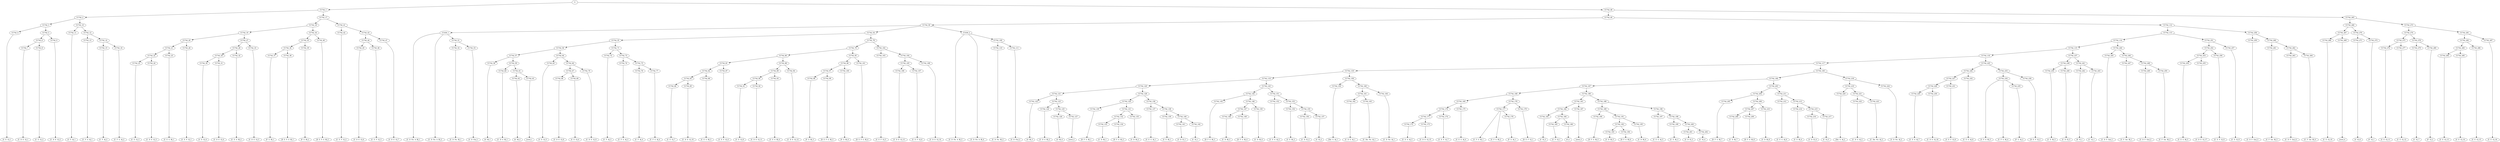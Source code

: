 digraph sample{
"S" -> "CC742_1";
"CC742_1" -> "CC742_2";
"CC742_2" -> "CC742_3";
"CC742_3" -> "CC742_4";
"CC742_4" -> "[C  E  G]_1";
"CC742_3" -> "CC742_5";
"CC742_5" -> "CC742_6";
"CC742_6" -> "CC742_7";
"CC742_7" -> "[C  D  E  G]_1";
"CC742_6" -> "CC742_8";
"CC742_8" -> "[C  E  G]_2";
"CC742_5" -> "CC742_9";
"CC742_9" -> "[C  D  E  G]_2";
"CC742_2" -> "CC742_10";
"CC742_10" -> "CC742_11";
"CC742_11" -> "[C  F  A]_1";
"CC742_10" -> "CC742_12";
"CC742_12" -> "CC742_13";
"CC742_13" -> "[C  F  G  A]_1";
"CC742_12" -> "CC742_14";
"CC742_14" -> "CC742_15";
"CC742_15" -> "[C  F  A]_2";
"CC742_14" -> "CC742_16";
"CC742_16" -> "[C  F  G  A]_2";
"CC742_1" -> "CC742_17";
"CC742_17" -> "CC742_18";
"CC742_18" -> "CC742_19";
"CC742_19" -> "CC742_20";
"CC742_20" -> "CC742_21";
"CC742_21" -> "CC742_22";
"CC742_22" -> "CC742_23";
"CC742_23" -> "[C  E  G]_3";
"CC742_22" -> "CC742_24";
"CC742_24" -> "[C  D  E  G]_3";
"CC742_21" -> "CC742_25";
"CC742_25" -> "[C  E  G  B]_1";
"CC742_20" -> "CC742_26";
"CC742_26" -> "[C  E  F  G]_1";
"CC742_19" -> "CC742_27";
"CC742_27" -> "CC742_28";
"CC742_28" -> "CC742_29";
"CC742_29" -> "CC742_30";
"CC742_30" -> "[C  E  G]_4";
"CC742_29" -> "CC742_31";
"CC742_31" -> "[C  D  E  G]_4";
"CC742_28" -> "CC742_32";
"CC742_32" -> "[C  E  G  B]_2";
"CC742_27" -> "CC742_33";
"CC742_33" -> "[C  D  E  G]_5";
"CC742_18" -> "CC742_34";
"CC742_34" -> "CC742_35";
"CC742_35" -> "CC742_36";
"CC742_36" -> "CC742_37";
"CC742_37" -> "[F  G  B]_1";
"CC742_36" -> "CC742_38";
"CC742_38" -> "[D  E  F  G  B]_1";
"CC742_35" -> "CC742_39";
"CC742_39" -> "[F  G  B]_2";
"CC742_34" -> "CC742_40";
"CC742_40" -> "[D  E  F  G  B]_2";
"CC742_17" -> "CC742_41";
"CC742_41" -> "CC742_42";
"CC742_42" -> "[C  E  F  G]_2";
"CC742_41" -> "CC742_43";
"CC742_43" -> "CC742_44";
"CC742_44" -> "CC742_45";
"CC742_45" -> "[C  D  E  G]_6";
"CC742_44" -> "CC742_46";
"CC742_46" -> "[C  E  F  G]_3";
"CC742_43" -> "CC742_47";
"CC742_47" -> "[C  D  E  G]_7";
"S" -> "CC742_48";
"CC742_48" -> "CC742_49";
"CC742_49" -> "CC742_50";
"CC742_50" -> "CC436_1";
"CC436_1" -> "[C  D  Fis  A  B]_1";
"CC436_1" -> "[C  D  Fis  A  B]_2";
"CC436_1" -> "CC742_51";
"CC742_51" -> "CC742_52";
"CC742_52" -> "[C  D  Fis  B]_1";
"CC742_51" -> "CC742_53";
"CC742_53" -> "[C  D  Fis]_1";
"CC742_50" -> "CC742_54";
"CC742_54" -> "CC742_55";
"CC742_55" -> "CC742_56";
"CC742_56" -> "CC742_57";
"CC742_57" -> "CC742_58";
"CC742_58" -> "[G  B]_1";
"CC742_57" -> "CC742_59";
"CC742_59" -> "CC742_60";
"CC742_60" -> "[C  D  G  B]_1";
"CC742_59" -> "CC742_61";
"CC742_61" -> "CC742_62";
"CC742_62" -> "[G  B]_2";
"CC742_61" -> "CC742_63";
"CC742_63" -> "[rest]_1";
"CC742_56" -> "CC742_64";
"CC742_64" -> "CC742_65";
"CC742_65" -> "[C  E  G]_5";
"CC742_64" -> "CC742_66";
"CC742_66" -> "CC742_67";
"CC742_67" -> "CC742_68";
"CC742_68" -> "[C  D  E  G]_8";
"CC742_67" -> "CC742_69";
"CC742_69" -> "[C  E  G]_6";
"CC742_66" -> "CC742_70";
"CC742_70" -> "[C  D  E  G]_9";
"CC742_55" -> "CC742_71";
"CC742_71" -> "CC742_72";
"CC742_72" -> "[C  F  A]_3";
"CC742_71" -> "CC742_73";
"CC742_73" -> "CC742_74";
"CC742_74" -> "[C  F  G  A]_3";
"CC742_73" -> "CC742_75";
"CC742_75" -> "CC742_76";
"CC742_76" -> "[C  F  A]_4";
"CC742_75" -> "CC742_77";
"CC742_77" -> "[C  F  G  A]_4";
"CC742_54" -> "CC742_78";
"CC742_78" -> "CC742_79";
"CC742_79" -> "CC742_80";
"CC742_80" -> "CC742_81";
"CC742_81" -> "CC742_82";
"CC742_82" -> "CC742_83";
"CC742_83" -> "CC742_84";
"CC742_84" -> "[C  E  G]_7";
"CC742_83" -> "CC742_85";
"CC742_85" -> "[C  D  E  G]_10";
"CC742_82" -> "CC742_86";
"CC742_86" -> "[C  E  G  B]_3";
"CC742_81" -> "CC742_87";
"CC742_87" -> "[C  E  F  G]_4";
"CC742_80" -> "CC742_88";
"CC742_88" -> "CC742_89";
"CC742_89" -> "CC742_90";
"CC742_90" -> "CC742_91";
"CC742_91" -> "[C  E  G]_8";
"CC742_90" -> "CC742_92";
"CC742_92" -> "[C  D  E  G]_11";
"CC742_89" -> "CC742_93";
"CC742_93" -> "[C  E  G  B]_4";
"CC742_88" -> "CC742_94";
"CC742_94" -> "[C  D  E  G]_12";
"CC742_79" -> "CC742_95";
"CC742_95" -> "CC742_96";
"CC742_96" -> "CC742_97";
"CC742_97" -> "CC742_98";
"CC742_98" -> "[F  G  B]_3";
"CC742_97" -> "CC742_99";
"CC742_99" -> "[D  E  F  G  B]_3";
"CC742_96" -> "CC742_100";
"CC742_100" -> "[F  G  B]_4";
"CC742_95" -> "CC742_101";
"CC742_101" -> "[D  E  F  G  B]_4";
"CC742_78" -> "CC742_102";
"CC742_102" -> "CC742_103";
"CC742_103" -> "[C  E  F  G]_5";
"CC742_102" -> "CC742_104";
"CC742_104" -> "CC742_105";
"CC742_105" -> "CC742_106";
"CC742_106" -> "[C  D  E  G]_13";
"CC742_105" -> "CC742_107";
"CC742_107" -> "[C  E  F  G]_6";
"CC742_104" -> "CC742_108";
"CC742_108" -> "[C  D  E  G]_14";
"CC742_50" -> "CC436_2";
"CC436_2" -> "[C  D  Fis  A  B]_3";
"CC436_2" -> "[C  D  Fis  A  B]_4";
"CC436_2" -> "CC742_109";
"CC742_109" -> "CC742_110";
"CC742_110" -> "[C  D  Fis  B]_2";
"CC742_109" -> "CC742_111";
"CC742_111" -> "[C  D  Fis]_2";
"CC742_49" -> "CC742_112";
"CC742_112" -> "CC742_113";
"CC742_113" -> "CC742_114";
"CC742_114" -> "CC742_115";
"CC742_115" -> "CC742_116";
"CC742_116" -> "CC742_117";
"CC742_117" -> "CC742_118";
"CC742_118" -> "CC742_119";
"CC742_119" -> "CC742_120";
"CC742_120" -> "CC742_121";
"CC742_121" -> "CC742_122";
"CC742_122" -> "[G  B]_3";
"CC742_121" -> "CC742_123";
"CC742_123" -> "CC742_124";
"CC742_124" -> "[C  D  G  B]_2";
"CC742_123" -> "CC742_125";
"CC742_125" -> "CC742_126";
"CC742_126" -> "[G  B]_4";
"CC742_125" -> "CC742_127";
"CC742_127" -> "[rest]_2";
"CC742_120" -> "CC742_128";
"CC742_128" -> "CC742_129";
"CC742_129" -> "CC742_130";
"CC742_130" -> "[D  F  G  B]_1";
"CC742_129" -> "CC742_131";
"CC742_131" -> "CC742_132";
"CC742_132" -> "CC742_133";
"CC742_133" -> "[C  D  B]_1";
"CC742_132" -> "CC742_134";
"CC742_134" -> "[D  F  G  B]_2";
"CC742_131" -> "CC742_135";
"CC742_135" -> "[C  D  B]_2";
"CC742_128" -> "CC742_136";
"CC742_136" -> "CC742_137";
"CC742_137" -> "[C  E  G  A]_1";
"CC742_136" -> "CC742_138";
"CC742_138" -> "CC742_139";
"CC742_139" -> "[C  E  B]_1";
"CC742_138" -> "CC742_140";
"CC742_140" -> "CC742_141";
"CC742_141" -> "[C  D  E]_1";
"CC742_140" -> "CC742_142";
"CC742_142" -> "[C  E]_1";
"CC742_119" -> "CC742_143";
"CC742_143" -> "CC742_144";
"CC742_144" -> "CC742_145";
"CC742_145" -> "[D  F  G  B]_3";
"CC742_144" -> "CC742_146";
"CC742_146" -> "CC742_147";
"CC742_147" -> "CC742_148";
"CC742_148" -> "[C  D  B]_3";
"CC742_147" -> "CC742_149";
"CC742_149" -> "[D  F  G  B]_4";
"CC742_146" -> "CC742_150";
"CC742_150" -> "[C  D  B]_4";
"CC742_143" -> "CC742_151";
"CC742_151" -> "CC742_152";
"CC742_152" -> "[C  E  G  A]_2";
"CC742_151" -> "CC742_153";
"CC742_153" -> "CC742_154";
"CC742_154" -> "[C  E  B]_2";
"CC742_153" -> "CC742_155";
"CC742_155" -> "CC742_156";
"CC742_156" -> "[C  D  E]_2";
"CC742_155" -> "CC742_157";
"CC742_157" -> "[C  E]_2";
"CC742_118" -> "CC742_158";
"CC742_158" -> "CC742_159";
"CC742_159" -> "[Dis  G  A]_1";
"CC742_158" -> "CC742_160";
"CC742_160" -> "CC742_161";
"CC742_161" -> "CC742_162";
"CC742_162" -> "[C  D  G  A]_1";
"CC742_161" -> "CC742_163";
"CC742_163" -> "[C  Dis  Fis  A]_1";
"CC742_160" -> "CC742_164";
"CC742_164" -> "[C  D  Fis  A]_1";
"CC742_117" -> "CC742_165";
"CC742_165" -> "CC742_166";
"CC742_166" -> "CC742_167";
"CC742_167" -> "CC742_168";
"CC742_168" -> "CC742_169";
"CC742_169" -> "CC742_170";
"CC742_170" -> "CC742_171";
"CC742_171" -> "CC742_172";
"CC742_172" -> "[C  E  G  A]_3";
"CC742_171" -> "CC742_173";
"CC742_173" -> "[C  D  E  G]_15";
"CC742_170" -> "CC742_174";
"CC742_174" -> "[C  E  F  G]_7";
"CC742_169" -> "CC742_175";
"CC742_175" -> "[C  E  G  A]_4";
"CC742_168" -> "CC742_176";
"CC742_176" -> "CC742_177";
"CC742_177" -> "[C  F  G  B]_1";
"CC742_177" -> "[C  F  G  B]_2";
"CC742_177" -> "CC742_178";
"CC742_178" -> "[F  G  A]_1";
"CC742_176" -> "CC742_179";
"CC742_179" -> "[D  E  F  G]_1";
"CC742_167" -> "CC742_180";
"CC742_180" -> "CC742_181";
"CC742_181" -> "CC742_182";
"CC742_182" -> "CC742_183";
"CC742_183" -> "[C  E]_3";
"CC742_182" -> "CC742_184";
"CC742_184" -> "CC742_185";
"CC742_185" -> "[C  F  G]_1";
"CC742_184" -> "CC742_186";
"CC742_186" -> "[C]_1";
"CC742_181" -> "CC742_187";
"CC742_187" -> "[rest]_3";
"CC742_180" -> "CC742_188";
"CC742_188" -> "CC742_189";
"CC742_189" -> "CC742_190";
"CC742_190" -> "[D  F  G  B]_5";
"CC742_189" -> "CC742_191";
"CC742_191" -> "CC742_192";
"CC742_192" -> "CC742_193";
"CC742_193" -> "[C  D  B]_5";
"CC742_192" -> "CC742_194";
"CC742_194" -> "[D  F  G  B]_6";
"CC742_191" -> "CC742_195";
"CC742_195" -> "[C  D  B]_6";
"CC742_188" -> "CC742_196";
"CC742_196" -> "CC742_197";
"CC742_197" -> "[C  E  G  A]_5";
"CC742_196" -> "CC742_198";
"CC742_198" -> "CC742_199";
"CC742_199" -> "[C  E  B]_3";
"CC742_198" -> "CC742_200";
"CC742_200" -> "CC742_201";
"CC742_201" -> "[C  D  E]_3";
"CC742_200" -> "CC742_202";
"CC742_202" -> "[C  E]_4";
"CC742_166" -> "CC742_203";
"CC742_203" -> "CC742_204";
"CC742_204" -> "CC742_205";
"CC742_205" -> "[D  F  G  B]_7";
"CC742_204" -> "CC742_206";
"CC742_206" -> "CC742_207";
"CC742_207" -> "CC742_208";
"CC742_208" -> "[C  D  B]_7";
"CC742_207" -> "CC742_209";
"CC742_209" -> "[D  F  G  B]_8";
"CC742_206" -> "CC742_210";
"CC742_210" -> "[C  D  B]_8";
"CC742_203" -> "CC742_211";
"CC742_211" -> "CC742_212";
"CC742_212" -> "[C  E  G  A]_6";
"CC742_211" -> "CC742_213";
"CC742_213" -> "CC742_214";
"CC742_214" -> "[C  E  B]_4";
"CC742_213" -> "CC742_215";
"CC742_215" -> "CC742_216";
"CC742_216" -> "[C  D  E]_4";
"CC742_215" -> "CC742_217";
"CC742_217" -> "[C  E]_5";
"CC742_165" -> "CC742_218";
"CC742_218" -> "CC742_219";
"CC742_219" -> "CC742_220";
"CC742_220" -> "[Dis  G  A]_2";
"CC742_219" -> "CC742_221";
"CC742_221" -> "CC742_222";
"CC742_222" -> "[C  D  G  A]_2";
"CC742_221" -> "CC742_223";
"CC742_223" -> "[C  Dis  Fis  A]_2";
"CC742_218" -> "CC742_224";
"CC742_224" -> "[C  D  Fis  A]_2";
"CC742_116" -> "CC742_225";
"CC742_225" -> "CC742_226";
"CC742_226" -> "CC742_227";
"CC742_227" -> "CC742_228";
"CC742_228" -> "CC742_229";
"CC742_229" -> "[C  E  G  A]_7";
"CC742_228" -> "CC742_230";
"CC742_230" -> "[C  D  E  G]_16";
"CC742_227" -> "CC742_231";
"CC742_231" -> "[C  E  F  G]_8";
"CC742_226" -> "CC742_232";
"CC742_232" -> "[C  E  G  A]_8";
"CC742_225" -> "CC742_233";
"CC742_233" -> "CC742_234";
"CC742_234" -> "[C  F  G  B]_3";
"CC742_234" -> "[C  F  G  B]_4";
"CC742_234" -> "CC742_235";
"CC742_235" -> "[F  G  A]_2";
"CC742_233" -> "CC742_236";
"CC742_236" -> "[D  E  F  G]_2";
"CC742_115" -> "CC742_237";
"CC742_237" -> "CC742_238";
"CC742_238" -> "CC742_239";
"CC742_239" -> "[C  E  B]_5";
"CC742_238" -> "CC742_240";
"CC742_240" -> "[C  D  E]_5";
"CC742_237" -> "CC742_241";
"CC742_241" -> "CC742_242";
"CC742_242" -> "[E  F]_1";
"CC742_241" -> "CC742_243";
"CC742_243" -> "[C  G]_1";
"CC742_114" -> "CC742_244";
"CC742_244" -> "CC742_245";
"CC742_245" -> "[C  D  F  Gis]_1";
"CC742_244" -> "CC742_246";
"CC742_246" -> "CC742_247";
"CC742_247" -> "[C  F  Gis  B]_1";
"CC742_246" -> "CC742_248";
"CC742_248" -> "CC742_249";
"CC742_249" -> "[C  D  F  Gis]_2";
"CC742_248" -> "CC742_250";
"CC742_250" -> "[C  F  Gis  B]_2";
"CC742_113" -> "CC742_251";
"CC742_251" -> "CC742_252";
"CC742_252" -> "CC742_253";
"CC742_253" -> "CC742_254";
"CC742_254" -> "[C  E  G  B]_5";
"CC742_253" -> "CC742_255";
"CC742_255" -> "[C  D  E  G]_17";
"CC742_252" -> "CC742_256";
"CC742_256" -> "[C  E  F  G]_9";
"CC742_251" -> "CC742_257";
"CC742_257" -> "[C  E  G]_9";
"CC742_112" -> "CC742_258";
"CC742_258" -> "CC742_259";
"CC742_259" -> "[C  D  F  Gis]_3";
"CC742_258" -> "CC742_260";
"CC742_260" -> "CC742_261";
"CC742_261" -> "[C  F  Gis  B]_3";
"CC742_260" -> "CC742_262";
"CC742_262" -> "CC742_263";
"CC742_263" -> "[C  D  F  Gis]_4";
"CC742_262" -> "CC742_264";
"CC742_264" -> "[C  F  Gis  B]_4";
"CC742_48" -> "CC742_265";
"CC742_265" -> "CC742_266";
"CC742_266" -> "CC742_267";
"CC742_267" -> "CC742_268";
"CC742_268" -> "[C  E  G]_10";
"CC742_267" -> "CC742_269";
"CC742_269" -> "[rest]_4";
"CC742_266" -> "CC742_270";
"CC742_270" -> "CC742_271";
"CC742_271" -> "[C  E]_6";
"CC742_270" -> "CC742_272";
"CC742_272" -> "[F  G]_1";
"CC742_265" -> "CC742_273";
"CC742_273" -> "CC742_274";
"CC742_274" -> "CC742_275";
"CC742_275" -> "CC742_276";
"CC742_276" -> "[C  E  G]_11";
"CC742_275" -> "CC742_277";
"CC742_277" -> "[C  E  G]_12";
"CC742_274" -> "CC742_278";
"CC742_278" -> "CC742_279";
"CC742_279" -> "[C  E]_7";
"CC742_278" -> "CC742_280";
"CC742_280" -> "[F  G]_2";
"CC742_273" -> "CC742_281";
"CC742_281" -> "CC742_282";
"CC742_282" -> "CC742_283";
"CC742_283" -> "CC742_284";
"CC742_284" -> "[C  E  G]_13";
"CC742_283" -> "CC742_285";
"CC742_285" -> "[C  E  G]_14";
"CC742_282" -> "CC742_286";
"CC742_286" -> "[C  E  G]_15";
"CC742_281" -> "CC742_287";
"CC742_287" -> "[C  E  G]_16";

{rank = min; "S";}
{rank = same; "CC742_1"; "CC742_48";}
{rank = same; "CC742_2"; "CC742_17"; "CC742_49"; "CC742_265";}
{rank = same; "CC742_3"; "CC742_10"; "CC742_18"; "CC742_41"; "CC742_50"; "CC742_112"; "CC742_266"; "CC742_273";}
{rank = same; "CC742_4"; "CC742_5"; "CC742_11"; "CC742_12"; "CC742_19"; "CC742_34"; "CC742_42"; "CC742_43"; "CC436_1"; "CC742_54"; "CC436_2"; "CC742_113"; "CC742_258"; "CC742_267"; "CC742_270"; "CC742_274"; "CC742_281";}
{rank = same; "CC742_6"; "CC742_9"; "CC742_13"; "CC742_14"; "CC742_20"; "CC742_27"; "CC742_35"; "CC742_40"; "CC742_44"; "CC742_47"; "CC742_51"; "CC742_55"; "CC742_78"; "CC742_109"; "CC742_114"; "CC742_251"; "CC742_259"; "CC742_260"; "CC742_268"; "CC742_269"; "CC742_271"; "CC742_272"; "CC742_275"; "CC742_278"; "CC742_282"; "CC742_287";}
{rank = same; "CC742_7"; "CC742_8"; "CC742_15"; "CC742_16"; "CC742_21"; "CC742_26"; "CC742_28"; "CC742_33"; "CC742_36"; "CC742_39"; "CC742_45"; "CC742_46"; "CC742_52"; "CC742_53"; "CC742_56"; "CC742_71"; "CC742_79"; "CC742_102"; "CC742_110"; "CC742_111"; "CC742_115"; "CC742_244"; "CC742_252"; "CC742_257"; "CC742_261"; "CC742_262"; "CC742_276"; "CC742_277"; "CC742_279"; "CC742_280"; "CC742_283"; "CC742_286";}
{rank = same; "CC742_22"; "CC742_25"; "CC742_29"; "CC742_32"; "CC742_37"; "CC742_38"; "CC742_57"; "CC742_64"; "CC742_72"; "CC742_73"; "CC742_80"; "CC742_95"; "CC742_103"; "CC742_104"; "CC742_116"; "CC742_237"; "CC742_245"; "CC742_246"; "CC742_253"; "CC742_256"; "CC742_263"; "CC742_264"; "CC742_284"; "CC742_285";}
{rank = same; "CC742_23"; "CC742_24"; "CC742_30"; "CC742_31"; "CC742_58"; "CC742_59"; "CC742_65"; "CC742_66"; "CC742_74"; "CC742_75"; "CC742_81"; "CC742_88"; "CC742_96"; "CC742_101"; "CC742_105"; "CC742_108"; "CC742_117"; "CC742_225"; "CC742_238"; "CC742_241"; "CC742_247"; "CC742_248"; "CC742_254"; "CC742_255";}
{rank = same; "CC742_60"; "CC742_61"; "CC742_67"; "CC742_70"; "CC742_76"; "CC742_77"; "CC742_82"; "CC742_87"; "CC742_89"; "CC742_94"; "CC742_97"; "CC742_100"; "CC742_106"; "CC742_107"; "CC742_118"; "CC742_165"; "CC742_226"; "CC742_233"; "CC742_239"; "CC742_240"; "CC742_242"; "CC742_243"; "CC742_249"; "CC742_250";}
{rank = same; "CC742_62"; "CC742_63"; "CC742_68"; "CC742_69"; "CC742_83"; "CC742_86"; "CC742_90"; "CC742_93"; "CC742_98"; "CC742_99"; "CC742_119"; "CC742_158"; "CC742_166"; "CC742_218"; "CC742_227"; "CC742_232"; "CC742_234"; "CC742_236";}
{rank = same; "CC742_84"; "CC742_85"; "CC742_91"; "CC742_92"; "CC742_120"; "CC742_143"; "CC742_159"; "CC742_160"; "CC742_167"; "CC742_203"; "CC742_219"; "CC742_224"; "CC742_228"; "CC742_231"; "CC742_235";}
{rank = same; "CC742_121"; "CC742_128"; "CC742_144"; "CC742_151"; "CC742_161"; "CC742_164"; "CC742_168"; "CC742_180"; "CC742_204"; "CC742_211"; "CC742_220"; "CC742_221"; "CC742_229"; "CC742_230";}
{rank = same; "CC742_122"; "CC742_123"; "CC742_129"; "CC742_136"; "CC742_145"; "CC742_146"; "CC742_152"; "CC742_153"; "CC742_162"; "CC742_163"; "CC742_169"; "CC742_176"; "CC742_181"; "CC742_188"; "CC742_205"; "CC742_206"; "CC742_212"; "CC742_213"; "CC742_222"; "CC742_223";}
{rank = same; "CC742_124"; "CC742_125"; "CC742_130"; "CC742_131"; "CC742_137"; "CC742_138"; "CC742_147"; "CC742_150"; "CC742_154"; "CC742_155"; "CC742_170"; "CC742_175"; "CC742_177"; "CC742_179"; "CC742_182"; "CC742_187"; "CC742_189"; "CC742_196"; "CC742_207"; "CC742_210"; "CC742_214"; "CC742_215";}
{rank = same; "CC742_126"; "CC742_127"; "CC742_132"; "CC742_135"; "CC742_139"; "CC742_140"; "CC742_148"; "CC742_149"; "CC742_156"; "CC742_157"; "CC742_171"; "CC742_174"; "CC742_178"; "CC742_183"; "CC742_184"; "CC742_190"; "CC742_191"; "CC742_197"; "CC742_198"; "CC742_208"; "CC742_209"; "CC742_216"; "CC742_217";}
{rank = same; "CC742_133"; "CC742_134"; "CC742_141"; "CC742_142"; "CC742_172"; "CC742_173"; "CC742_185"; "CC742_186"; "CC742_192"; "CC742_195"; "CC742_199"; "CC742_200";}
{rank = same; "CC742_193"; "CC742_194"; "CC742_201"; "CC742_202";}
{rank = same; "[C  D  B]_1"; "[C  D  B]_2"; "[C  D  B]_3"; "[C  D  B]_4"; "[C  D  B]_5"; "[C  D  B]_6"; "[C  D  B]_7"; "[C  D  B]_8"; "[C  D  E  G]_1"; "[C  D  E  G]_2"; "[C  D  E  G]_3"; "[C  D  E  G]_4"; "[C  D  E  G]_5"; "[C  D  E  G]_6"; "[C  D  E  G]_7"; "[C  D  E  G]_8"; "[C  D  E  G]_9"; "[C  D  E  G]_10"; "[C  D  E  G]_11"; "[C  D  E  G]_12"; "[C  D  E  G]_13"; "[C  D  E  G]_14"; "[C  D  E  G]_15"; "[C  D  E  G]_16"; "[C  D  E  G]_17"; "[C  D  E]_1"; "[C  D  E]_2"; "[C  D  E]_3"; "[C  D  E]_4"; "[C  D  E]_5"; "[C  D  F  Gis]_1"; "[C  D  F  Gis]_2"; "[C  D  F  Gis]_3"; "[C  D  F  Gis]_4"; "[C  D  Fis  A  B]_1"; "[C  D  Fis  A  B]_2"; "[C  D  Fis  A  B]_3"; "[C  D  Fis  A  B]_4"; "[C  D  Fis  A]_1"; "[C  D  Fis  A]_2"; "[C  D  Fis  B]_1"; "[C  D  Fis  B]_2"; "[C  D  Fis]_1"; "[C  D  Fis]_2"; "[C  D  G  A]_1"; "[C  D  G  A]_2"; "[C  D  G  B]_1"; "[C  D  G  B]_2"; "[C  Dis  Fis  A]_1"; "[C  Dis  Fis  A]_2"; "[C  E  B]_1"; "[C  E  B]_2"; "[C  E  B]_3"; "[C  E  B]_4"; "[C  E  B]_5"; "[C  E  F  G]_1"; "[C  E  F  G]_2"; "[C  E  F  G]_3"; "[C  E  F  G]_4"; "[C  E  F  G]_5"; "[C  E  F  G]_6"; "[C  E  F  G]_7"; "[C  E  F  G]_8"; "[C  E  F  G]_9"; "[C  E  G  A]_1"; "[C  E  G  A]_2"; "[C  E  G  A]_3"; "[C  E  G  A]_4"; "[C  E  G  A]_5"; "[C  E  G  A]_6"; "[C  E  G  A]_7"; "[C  E  G  A]_8"; "[C  E  G  B]_1"; "[C  E  G  B]_2"; "[C  E  G  B]_3"; "[C  E  G  B]_4"; "[C  E  G  B]_5"; "[C  E  G]_1"; "[C  E  G]_2"; "[C  E  G]_3"; "[C  E  G]_4"; "[C  E  G]_5"; "[C  E  G]_6"; "[C  E  G]_7"; "[C  E  G]_8"; "[C  E  G]_9"; "[C  E  G]_10"; "[C  E  G]_11"; "[C  E  G]_12"; "[C  E  G]_13"; "[C  E  G]_14"; "[C  E  G]_15"; "[C  E  G]_16"; "[C  E]_1"; "[C  E]_2"; "[C  E]_3"; "[C  E]_4"; "[C  E]_5"; "[C  E]_6"; "[C  E]_7"; "[C  F  A]_1"; "[C  F  A]_2"; "[C  F  A]_3"; "[C  F  A]_4"; "[C  F  G  A]_1"; "[C  F  G  A]_2"; "[C  F  G  A]_3"; "[C  F  G  A]_4"; "[C  F  G  B]_1"; "[C  F  G  B]_2"; "[C  F  G  B]_3"; "[C  F  G  B]_4"; "[C  F  G]_1"; "[C  F  Gis  B]_1"; "[C  F  Gis  B]_2"; "[C  F  Gis  B]_3"; "[C  F  Gis  B]_4"; "[C  G]_1"; "[C]_1"; "[D  E  F  G  B]_1"; "[D  E  F  G  B]_2"; "[D  E  F  G  B]_3"; "[D  E  F  G  B]_4"; "[D  E  F  G]_1"; "[D  E  F  G]_2"; "[D  F  G  B]_1"; "[D  F  G  B]_2"; "[D  F  G  B]_3"; "[D  F  G  B]_4"; "[D  F  G  B]_5"; "[D  F  G  B]_6"; "[D  F  G  B]_7"; "[D  F  G  B]_8"; "[Dis  G  A]_1"; "[Dis  G  A]_2"; "[E  F]_1"; "[F  G  A]_1"; "[F  G  A]_2"; "[F  G  B]_1"; "[F  G  B]_2"; "[F  G  B]_3"; "[F  G  B]_4"; "[F  G]_1"; "[F  G]_2"; "[G  B]_1"; "[G  B]_2"; "[G  B]_3"; "[G  B]_4"; "[rest]_1"; "[rest]_2"; "[rest]_3"; "[rest]_4";}
}